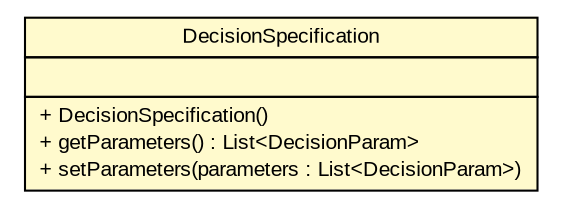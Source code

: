 #!/usr/local/bin/dot
#
# Class diagram 
# Generated by UMLGraph version R5_6-24-gf6e263 (http://www.umlgraph.org/)
#

digraph G {
	edge [fontname="arial",fontsize=10,labelfontname="arial",labelfontsize=10];
	node [fontname="arial",fontsize=10,shape=plaintext];
	nodesep=0.25;
	ranksep=0.5;
	// gov.sandia.cf.application.configuration.decision.DecisionSpecification
	c92630 [label=<<table title="gov.sandia.cf.application.configuration.decision.DecisionSpecification" border="0" cellborder="1" cellspacing="0" cellpadding="2" port="p" bgcolor="lemonChiffon" href="./DecisionSpecification.html">
		<tr><td><table border="0" cellspacing="0" cellpadding="1">
<tr><td align="center" balign="center"> DecisionSpecification </td></tr>
		</table></td></tr>
		<tr><td><table border="0" cellspacing="0" cellpadding="1">
<tr><td align="left" balign="left">  </td></tr>
		</table></td></tr>
		<tr><td><table border="0" cellspacing="0" cellpadding="1">
<tr><td align="left" balign="left"> + DecisionSpecification() </td></tr>
<tr><td align="left" balign="left"> + getParameters() : List&lt;DecisionParam&gt; </td></tr>
<tr><td align="left" balign="left"> + setParameters(parameters : List&lt;DecisionParam&gt;) </td></tr>
		</table></td></tr>
		</table>>, URL="./DecisionSpecification.html", fontname="arial", fontcolor="black", fontsize=10.0];
}


